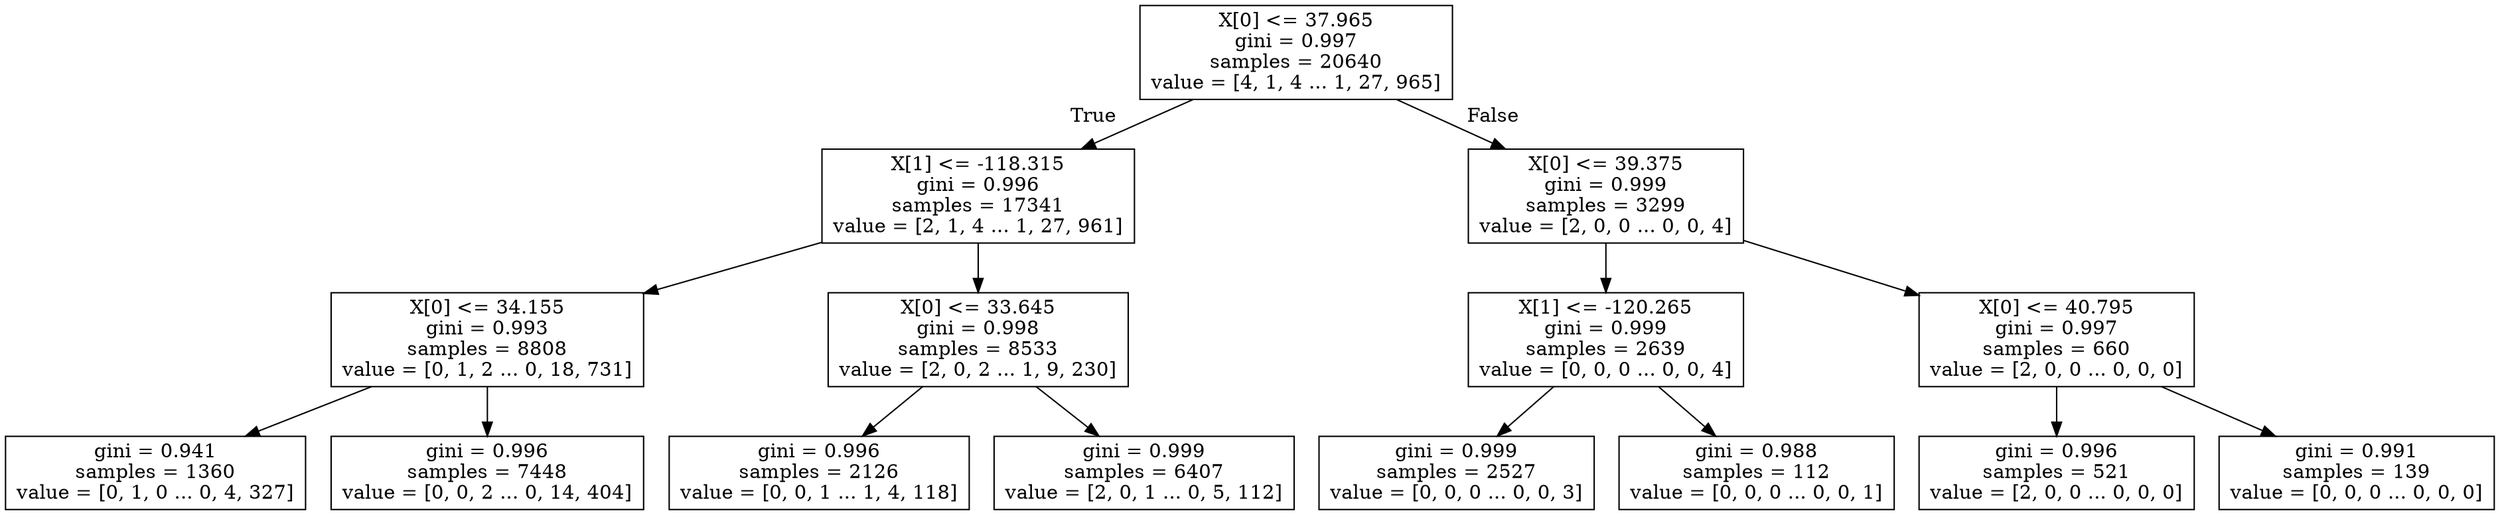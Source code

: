 digraph Tree {
node [shape=box] ;
0 [label="X[0] <= 37.965\ngini = 0.997\nsamples = 20640\nvalue = [4, 1, 4 ... 1, 27, 965]"] ;
1 [label="X[1] <= -118.315\ngini = 0.996\nsamples = 17341\nvalue = [2, 1, 4 ... 1, 27, 961]"] ;
0 -> 1 [labeldistance=2.5, labelangle=45, headlabel="True"] ;
2 [label="X[0] <= 34.155\ngini = 0.993\nsamples = 8808\nvalue = [0, 1, 2 ... 0, 18, 731]"] ;
1 -> 2 ;
3 [label="gini = 0.941\nsamples = 1360\nvalue = [0, 1, 0 ... 0, 4, 327]"] ;
2 -> 3 ;
4 [label="gini = 0.996\nsamples = 7448\nvalue = [0, 0, 2 ... 0, 14, 404]"] ;
2 -> 4 ;
5 [label="X[0] <= 33.645\ngini = 0.998\nsamples = 8533\nvalue = [2, 0, 2 ... 1, 9, 230]"] ;
1 -> 5 ;
6 [label="gini = 0.996\nsamples = 2126\nvalue = [0, 0, 1 ... 1, 4, 118]"] ;
5 -> 6 ;
7 [label="gini = 0.999\nsamples = 6407\nvalue = [2, 0, 1 ... 0, 5, 112]"] ;
5 -> 7 ;
8 [label="X[0] <= 39.375\ngini = 0.999\nsamples = 3299\nvalue = [2, 0, 0 ... 0, 0, 4]"] ;
0 -> 8 [labeldistance=2.5, labelangle=-45, headlabel="False"] ;
9 [label="X[1] <= -120.265\ngini = 0.999\nsamples = 2639\nvalue = [0, 0, 0 ... 0, 0, 4]"] ;
8 -> 9 ;
10 [label="gini = 0.999\nsamples = 2527\nvalue = [0, 0, 0 ... 0, 0, 3]"] ;
9 -> 10 ;
11 [label="gini = 0.988\nsamples = 112\nvalue = [0, 0, 0 ... 0, 0, 1]"] ;
9 -> 11 ;
12 [label="X[0] <= 40.795\ngini = 0.997\nsamples = 660\nvalue = [2, 0, 0 ... 0, 0, 0]"] ;
8 -> 12 ;
13 [label="gini = 0.996\nsamples = 521\nvalue = [2, 0, 0 ... 0, 0, 0]"] ;
12 -> 13 ;
14 [label="gini = 0.991\nsamples = 139\nvalue = [0, 0, 0 ... 0, 0, 0]"] ;
12 -> 14 ;
}